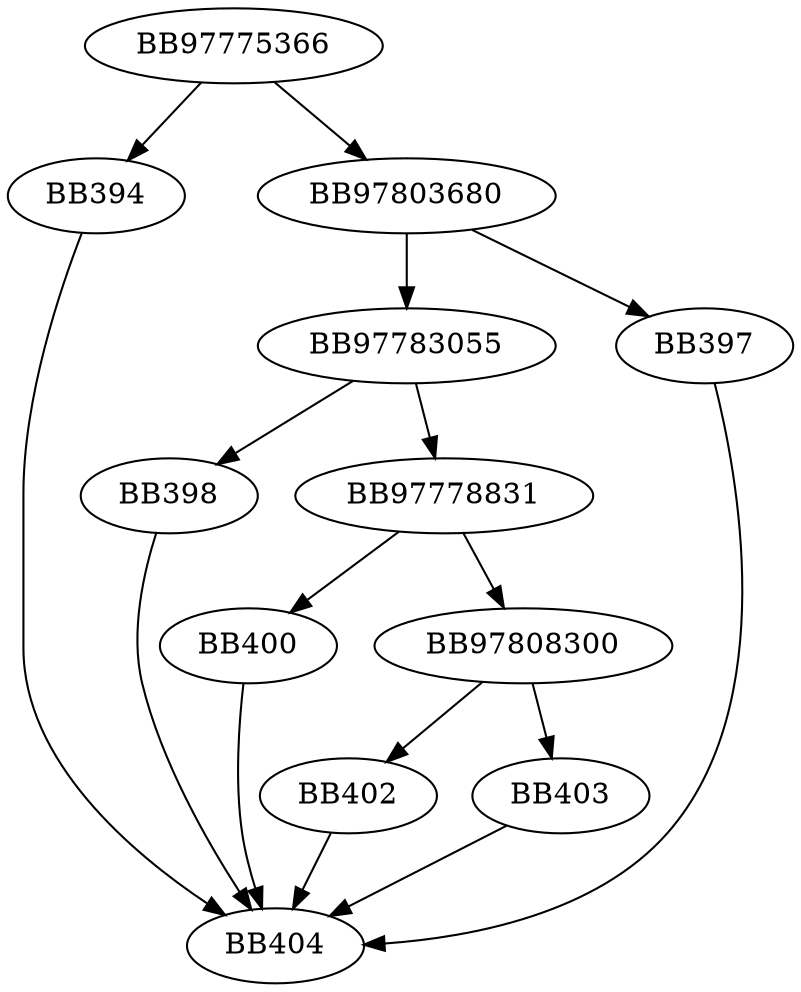 digraph G{
	BB97775366->BB394;
	BB97775366->BB97803680;
	BB97803680->BB97783055;
	BB97803680->BB397;
	BB97783055->BB398;
	BB97783055->BB97778831;
	BB97778831->BB400;
	BB97778831->BB97808300;
	BB97808300->BB402;
	BB97808300->BB403;
	BB403->BB404;
	BB400->BB404;
	BB402->BB404;
	BB398->BB404;
	BB397->BB404;
	BB394->BB404;
}
